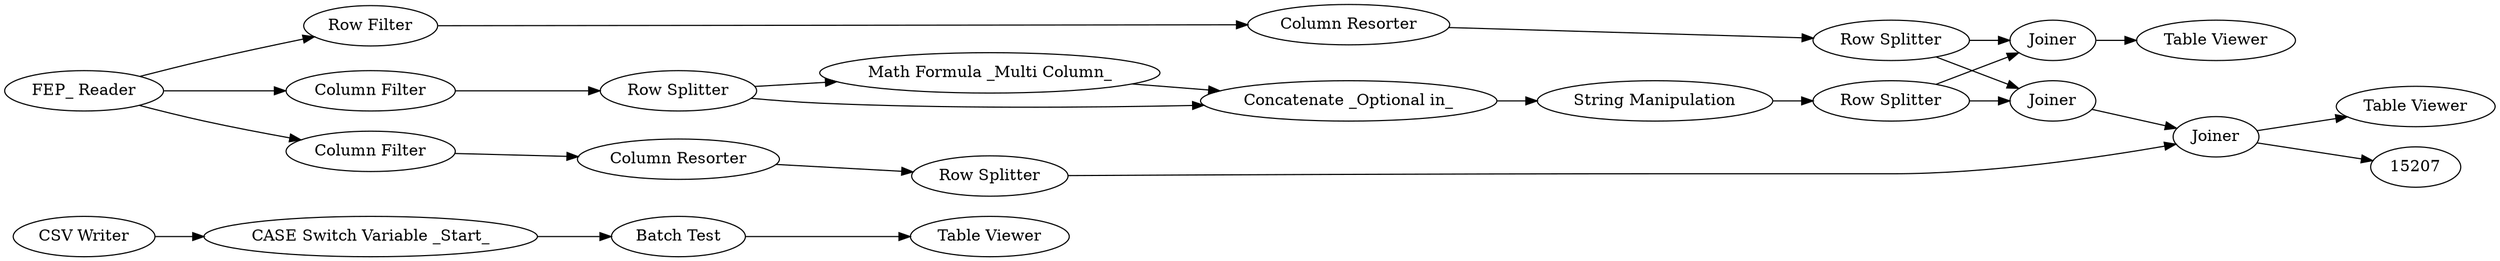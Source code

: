 digraph {
	15202 [label="Batch Test"]
	15203 [label="CASE Switch Variable _Start_"]
	15204 [label="Table Viewer"]
	15304 [label="CSV Writer"]
	15263 [label="FEP_ Reader"]
	15267 [label="Math Formula _Multi Column_"]
	15268 [label="Concatenate _Optional in_"]
	15270 [label="Row Splitter"]
	15273 [label="String Manipulation"]
	15276 [label="Row Filter"]
	15281 [label="Column Filter"]
	15287 [label="Row Splitter"]
	15289 [label="Row Splitter"]
	15293 [label="Table Viewer"]
	15294 [label="Table Viewer"]
	15299 [label="Column Resorter"]
	15302 [label=Joiner]
	15303 [label=Joiner]
	15306 [label="Column Filter"]
	15312 [label=Joiner]
	15316 [label="Row Splitter"]
	15319 [label="Column Resorter"]
	15202 -> 15204
	15203 -> 15202
	15304 -> 15203
	15263 -> 15281
	15263 -> 15276
	15263 -> 15306
	15267 -> 15268
	15268 -> 15273
	15270 -> 15268
	15270 -> 15267
	15273 -> 15289
	15276 -> 15299
	15281 -> 15270
	15287 -> 15303
	15287 -> 15302
	15289 -> 15303
	15289 -> 15302
	15299 -> 15287
	15302 -> 15312
	15303 -> 15294
	15306 -> 15319
	15312 -> 15293
	15312 -> 15207
	15316 -> 15312
	15319 -> 15316
	rankdir=LR
}

